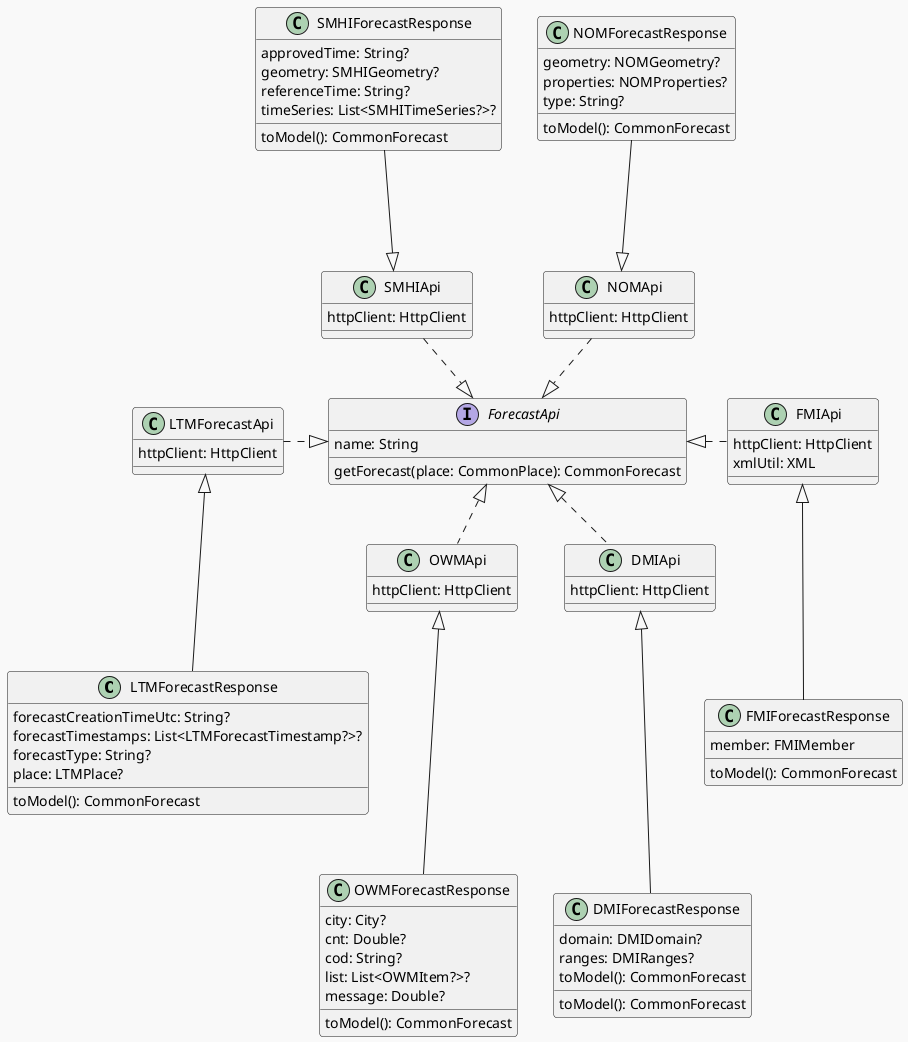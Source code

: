 ```plantuml
@startuml
!theme mars
skinparam noteTextAlignment center
class "LTMForecastResponse"  {
    forecastCreationTimeUtc: String?
	forecastTimestamps: List<LTMForecastTimestamp?>?
	forecastType: String?
	place: LTMPlace?
__
    toModel(): CommonForecast
}
class "DMIForecastResponse"  {
    domain: DMIDomain?
	ranges: DMIRanges?
	toModel(): CommonForecast
__
    toModel(): CommonForecast
}
class "SMHIForecastResponse"  {
    approvedTime: String?
	geometry: SMHIGeometry?
	referenceTime: String?
	timeSeries: List<SMHITimeSeries?>?
__
    toModel(): CommonForecast
}
class "NOMForecastResponse"  {
    geometry: NOMGeometry?
	properties: NOMProperties?
	type: String?
__
    toModel(): CommonForecast
}
class "OWMForecastResponse"  {
    city: City?
	cnt: Double?
	cod: String?
	list: List<OWMItem?>?
	message: Double?
__
    toModel(): CommonForecast
}
class "FMIForecastResponse"  {
    member: FMIMember
__
    toModel(): CommonForecast
}
interface "ForecastApi" {
    name: String
    getForecast(place: CommonPlace): CommonForecast
}
class "LTMForecastApi"{
    httpClient: HttpClient
}
class "OWMApi"{
    httpClient: HttpClient
}
class "FMIApi"{
    httpClient: HttpClient
	xmlUtil: XML
}
class "SMHIApi"{
    httpClient: HttpClient
}
class "NOMApi"{
    httpClient: HttpClient
}
class "DMIApi"{
    httpClient: HttpClient
}

"ForecastApi" <|.left. "LTMForecastApi"
"ForecastApi" <|.right. "FMIApi"
"ForecastApi" <|.up. "NOMApi"
"ForecastApi" <|.down. "DMIApi"
"ForecastApi" <|.down. "OWMApi"
"ForecastApi" <|.up. "SMHIApi"

"LTMForecastApi" <|--down- "LTMForecastResponse"
"FMIApi" <|--down- "FMIForecastResponse"
"NOMApi" <|--up- "NOMForecastResponse"
"OWMApi" <|--down- "OWMForecastResponse"
"SMHIApi" <|--up- "SMHIForecastResponse"
"DMIApi" <|--down- "DMIForecastResponse"
@enduml
```
